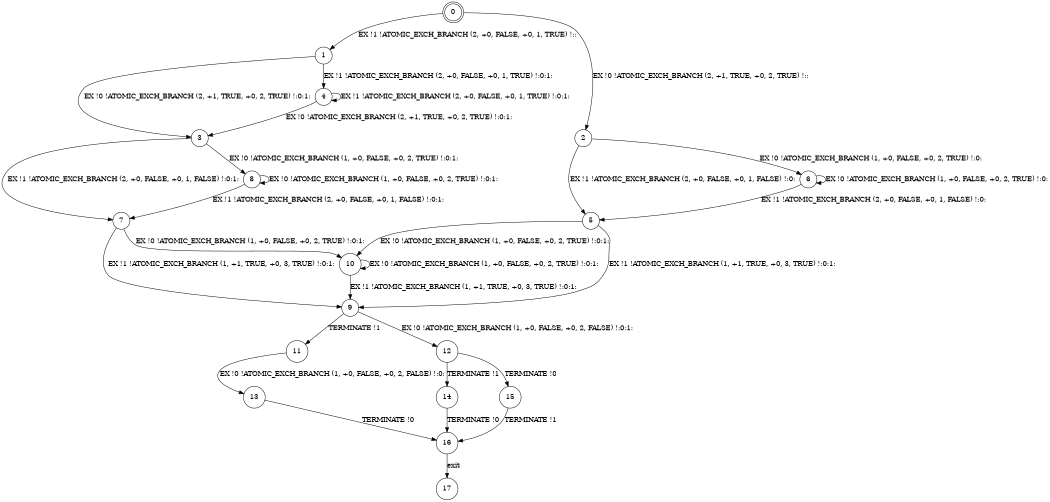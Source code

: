 digraph BCG {
size = "7, 10.5";
center = TRUE;
node [shape = circle];
0 [peripheries = 2];
0 -> 1 [label = "EX !1 !ATOMIC_EXCH_BRANCH (2, +0, FALSE, +0, 1, TRUE) !::"];
0 -> 2 [label = "EX !0 !ATOMIC_EXCH_BRANCH (2, +1, TRUE, +0, 2, TRUE) !::"];
1 -> 3 [label = "EX !0 !ATOMIC_EXCH_BRANCH (2, +1, TRUE, +0, 2, TRUE) !:0:1:"];
1 -> 4 [label = "EX !1 !ATOMIC_EXCH_BRANCH (2, +0, FALSE, +0, 1, TRUE) !:0:1:"];
2 -> 5 [label = "EX !1 !ATOMIC_EXCH_BRANCH (2, +0, FALSE, +0, 1, FALSE) !:0:"];
2 -> 6 [label = "EX !0 !ATOMIC_EXCH_BRANCH (1, +0, FALSE, +0, 2, TRUE) !:0:"];
3 -> 7 [label = "EX !1 !ATOMIC_EXCH_BRANCH (2, +0, FALSE, +0, 1, FALSE) !:0:1:"];
3 -> 8 [label = "EX !0 !ATOMIC_EXCH_BRANCH (1, +0, FALSE, +0, 2, TRUE) !:0:1:"];
4 -> 3 [label = "EX !0 !ATOMIC_EXCH_BRANCH (2, +1, TRUE, +0, 2, TRUE) !:0:1:"];
4 -> 4 [label = "EX !1 !ATOMIC_EXCH_BRANCH (2, +0, FALSE, +0, 1, TRUE) !:0:1:"];
5 -> 9 [label = "EX !1 !ATOMIC_EXCH_BRANCH (1, +1, TRUE, +0, 3, TRUE) !:0:1:"];
5 -> 10 [label = "EX !0 !ATOMIC_EXCH_BRANCH (1, +0, FALSE, +0, 2, TRUE) !:0:1:"];
6 -> 5 [label = "EX !1 !ATOMIC_EXCH_BRANCH (2, +0, FALSE, +0, 1, FALSE) !:0:"];
6 -> 6 [label = "EX !0 !ATOMIC_EXCH_BRANCH (1, +0, FALSE, +0, 2, TRUE) !:0:"];
7 -> 9 [label = "EX !1 !ATOMIC_EXCH_BRANCH (1, +1, TRUE, +0, 3, TRUE) !:0:1:"];
7 -> 10 [label = "EX !0 !ATOMIC_EXCH_BRANCH (1, +0, FALSE, +0, 2, TRUE) !:0:1:"];
8 -> 7 [label = "EX !1 !ATOMIC_EXCH_BRANCH (2, +0, FALSE, +0, 1, FALSE) !:0:1:"];
8 -> 8 [label = "EX !0 !ATOMIC_EXCH_BRANCH (1, +0, FALSE, +0, 2, TRUE) !:0:1:"];
9 -> 11 [label = "TERMINATE !1"];
9 -> 12 [label = "EX !0 !ATOMIC_EXCH_BRANCH (1, +0, FALSE, +0, 2, FALSE) !:0:1:"];
10 -> 9 [label = "EX !1 !ATOMIC_EXCH_BRANCH (1, +1, TRUE, +0, 3, TRUE) !:0:1:"];
10 -> 10 [label = "EX !0 !ATOMIC_EXCH_BRANCH (1, +0, FALSE, +0, 2, TRUE) !:0:1:"];
11 -> 13 [label = "EX !0 !ATOMIC_EXCH_BRANCH (1, +0, FALSE, +0, 2, FALSE) !:0:"];
12 -> 14 [label = "TERMINATE !1"];
12 -> 15 [label = "TERMINATE !0"];
13 -> 16 [label = "TERMINATE !0"];
14 -> 16 [label = "TERMINATE !0"];
15 -> 16 [label = "TERMINATE !1"];
16 -> 17 [label = "exit"];
}
